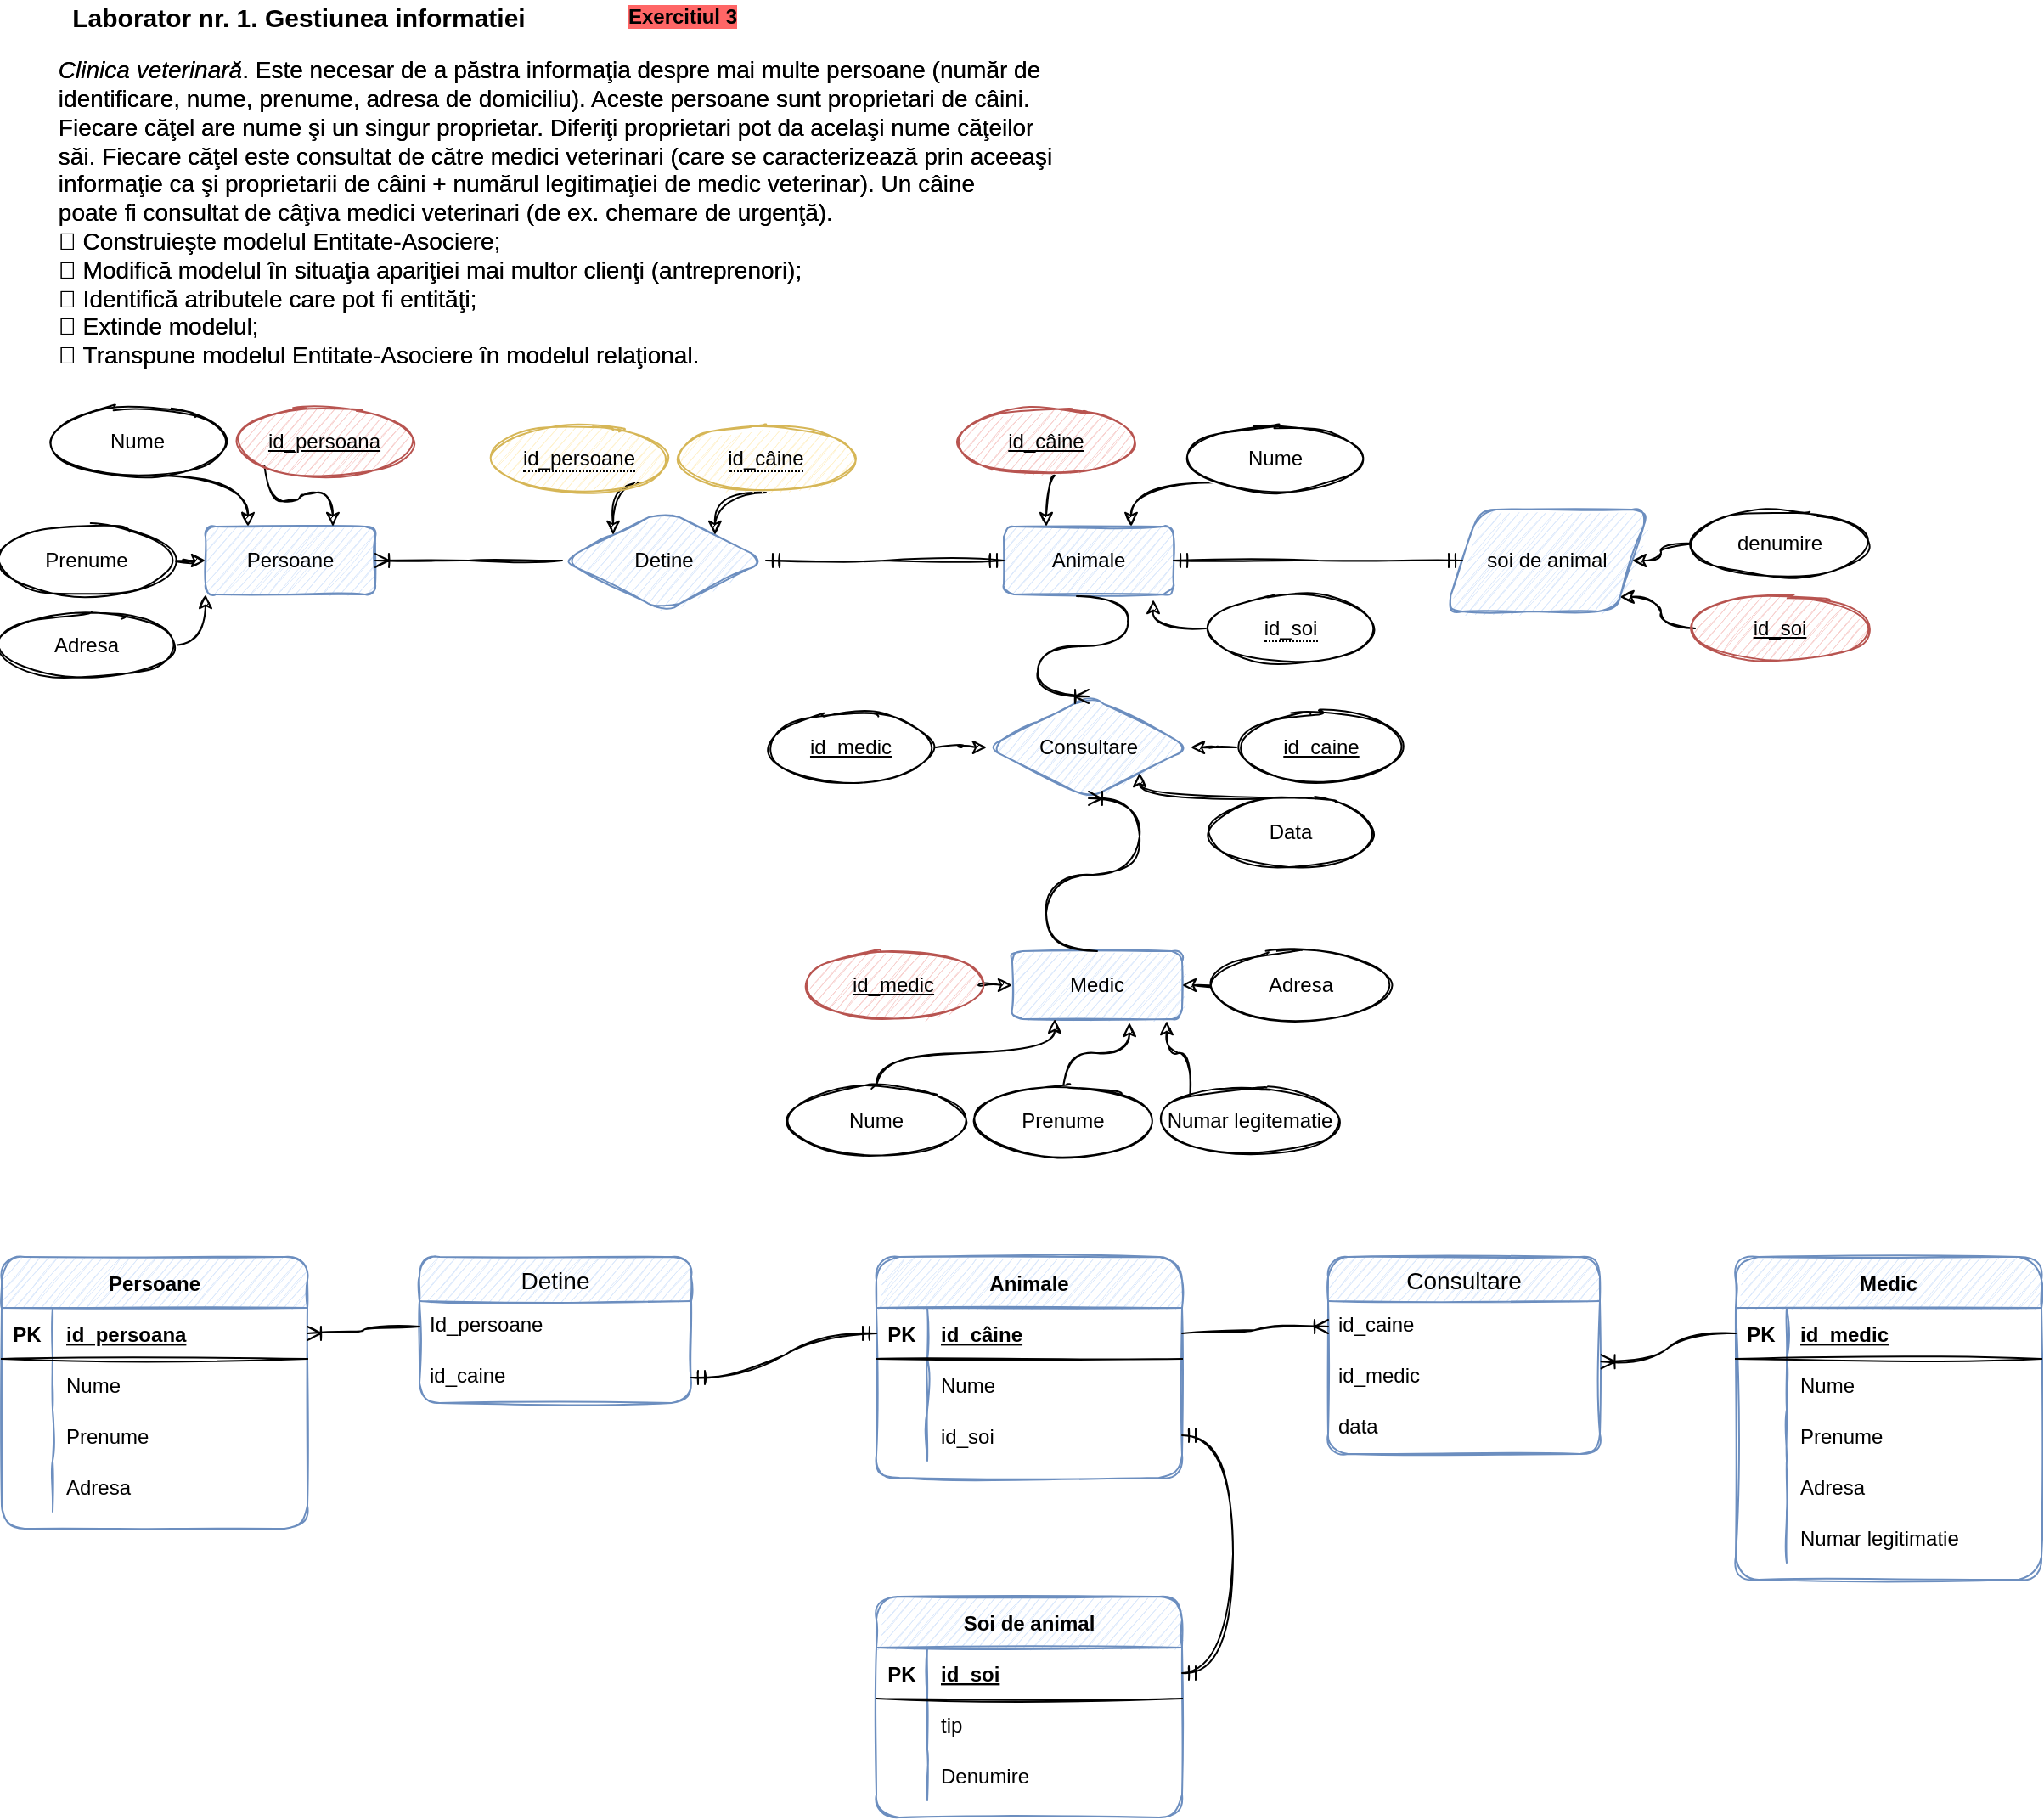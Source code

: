 <mxfile version="17.5.0" type="github"><diagram id="ahMqKwk7GTCR7lcBYKXt" name="Page-1"><mxGraphModel dx="765" dy="492" grid="1" gridSize="10" guides="1" tooltips="1" connect="1" arrows="1" fold="1" page="1" pageScale="1" pageWidth="827" pageHeight="1169" math="0" shadow="0"><root><mxCell id="0"/><mxCell id="1" parent="0"/><mxCell id="pin97Sy3de3NEiCgct8l-1" value="Persoane" style="whiteSpace=wrap;html=1;align=center;fillColor=#dae8fc;strokeColor=#6c8ebf;rounded=1;sketch=1;" parent="1" vertex="1"><mxGeometry x="139" y="330" width="100" height="40" as="geometry"/></mxCell><mxCell id="pin97Sy3de3NEiCgct8l-2" value="Animale" style="whiteSpace=wrap;html=1;align=center;fillColor=#dae8fc;strokeColor=#6c8ebf;rounded=1;sketch=1;" parent="1" vertex="1"><mxGeometry x="609" y="330" width="100" height="40" as="geometry"/></mxCell><mxCell id="pin97Sy3de3NEiCgct8l-8" style="edgeStyle=orthogonalEdgeStyle;orthogonalLoop=1;jettySize=auto;html=1;exitX=0;exitY=1;exitDx=0;exitDy=0;entryX=0.75;entryY=0;entryDx=0;entryDy=0;curved=1;sketch=1;" parent="1" target="pin97Sy3de3NEiCgct8l-1" edge="1"><mxGeometry relative="1" as="geometry"><mxPoint x="173.645" y="294.142" as="sourcePoint"/></mxGeometry></mxCell><mxCell id="pin97Sy3de3NEiCgct8l-3" value="id_persoana" style="ellipse;whiteSpace=wrap;html=1;align=center;fontStyle=4;fillColor=#f8cecc;strokeColor=#b85450;rounded=1;sketch=1;" parent="1" vertex="1"><mxGeometry x="159" y="260" width="100" height="40" as="geometry"/></mxCell><mxCell id="pin97Sy3de3NEiCgct8l-7" style="edgeStyle=orthogonalEdgeStyle;orthogonalLoop=1;jettySize=auto;html=1;exitX=0.5;exitY=1;exitDx=0;exitDy=0;entryX=0.25;entryY=0;entryDx=0;entryDy=0;curved=1;sketch=1;" parent="1" target="pin97Sy3de3NEiCgct8l-1" edge="1"><mxGeometry relative="1" as="geometry"><mxPoint x="99" y="300" as="sourcePoint"/></mxGeometry></mxCell><mxCell id="pin97Sy3de3NEiCgct8l-4" value="Nume" style="ellipse;whiteSpace=wrap;html=1;align=center;rounded=1;sketch=1;" parent="1" vertex="1"><mxGeometry x="49" y="260" width="100" height="40" as="geometry"/></mxCell><mxCell id="AG9GN4MDH5ItmJ9Yy0Sa-4" style="edgeStyle=orthogonalEdgeStyle;orthogonalLoop=1;jettySize=auto;html=1;entryX=0;entryY=0.5;entryDx=0;entryDy=0;curved=1;sketch=1;" parent="1" source="pin97Sy3de3NEiCgct8l-5" target="pin97Sy3de3NEiCgct8l-1" edge="1"><mxGeometry relative="1" as="geometry"/></mxCell><mxCell id="pin97Sy3de3NEiCgct8l-5" value="Prenume" style="ellipse;whiteSpace=wrap;html=1;align=center;rounded=1;sketch=1;" parent="1" vertex="1"><mxGeometry x="19" y="330" width="100" height="40" as="geometry"/></mxCell><mxCell id="AG9GN4MDH5ItmJ9Yy0Sa-5" style="edgeStyle=orthogonalEdgeStyle;orthogonalLoop=1;jettySize=auto;html=1;entryX=0;entryY=1;entryDx=0;entryDy=0;curved=1;sketch=1;" parent="1" source="pin97Sy3de3NEiCgct8l-6" target="pin97Sy3de3NEiCgct8l-1" edge="1"><mxGeometry relative="1" as="geometry"/></mxCell><mxCell id="pin97Sy3de3NEiCgct8l-6" value="Adresa" style="ellipse;whiteSpace=wrap;html=1;align=center;rounded=1;sketch=1;" parent="1" vertex="1"><mxGeometry x="19" y="380" width="100" height="40" as="geometry"/></mxCell><mxCell id="pin97Sy3de3NEiCgct8l-52" style="edgeStyle=orthogonalEdgeStyle;orthogonalLoop=1;jettySize=auto;html=1;exitX=0.5;exitY=1;exitDx=0;exitDy=0;entryX=0.25;entryY=0;entryDx=0;entryDy=0;curved=1;sketch=1;" parent="1" target="pin97Sy3de3NEiCgct8l-2" edge="1"><mxGeometry relative="1" as="geometry"><mxPoint x="639" y="300" as="sourcePoint"/></mxGeometry></mxCell><mxCell id="pin97Sy3de3NEiCgct8l-9" value="id_câine" style="ellipse;whiteSpace=wrap;html=1;align=center;fontStyle=4;fillColor=#f8cecc;strokeColor=#b85450;rounded=1;sketch=1;" parent="1" vertex="1"><mxGeometry x="584" y="260" width="100" height="40" as="geometry"/></mxCell><mxCell id="pin97Sy3de3NEiCgct8l-15" style="edgeStyle=orthogonalEdgeStyle;orthogonalLoop=1;jettySize=auto;html=1;exitX=0;exitY=1;exitDx=0;exitDy=0;entryX=0.75;entryY=0;entryDx=0;entryDy=0;curved=1;sketch=1;" parent="1" source="pin97Sy3de3NEiCgct8l-10" target="pin97Sy3de3NEiCgct8l-2" edge="1"><mxGeometry relative="1" as="geometry"/></mxCell><mxCell id="pin97Sy3de3NEiCgct8l-10" value="Nume" style="ellipse;whiteSpace=wrap;html=1;align=center;rounded=1;sketch=1;" parent="1" vertex="1"><mxGeometry x="719" y="270" width="100" height="40" as="geometry"/></mxCell><mxCell id="pin97Sy3de3NEiCgct8l-17" value="Medic" style="whiteSpace=wrap;html=1;align=center;fillColor=#dae8fc;strokeColor=#6c8ebf;rounded=1;sketch=1;" parent="1" vertex="1"><mxGeometry x="614" y="580" width="100" height="40" as="geometry"/></mxCell><mxCell id="pin97Sy3de3NEiCgct8l-22" style="edgeStyle=orthogonalEdgeStyle;orthogonalLoop=1;jettySize=auto;html=1;exitX=1;exitY=0.5;exitDx=0;exitDy=0;entryX=0;entryY=0.5;entryDx=0;entryDy=0;curved=1;sketch=1;" parent="1" source="pin97Sy3de3NEiCgct8l-18" target="pin97Sy3de3NEiCgct8l-17" edge="1"><mxGeometry relative="1" as="geometry"/></mxCell><mxCell id="pin97Sy3de3NEiCgct8l-18" value="id_medic" style="ellipse;whiteSpace=wrap;html=1;align=center;fontStyle=4;fillColor=#f8cecc;strokeColor=#b85450;rounded=1;sketch=1;" parent="1" vertex="1"><mxGeometry x="494" y="580" width="100" height="40" as="geometry"/></mxCell><mxCell id="pin97Sy3de3NEiCgct8l-25" style="edgeStyle=orthogonalEdgeStyle;orthogonalLoop=1;jettySize=auto;html=1;exitX=0.5;exitY=0;exitDx=0;exitDy=0;entryX=0.69;entryY=1.05;entryDx=0;entryDy=0;entryPerimeter=0;curved=1;sketch=1;" parent="1" source="pin97Sy3de3NEiCgct8l-19" target="pin97Sy3de3NEiCgct8l-17" edge="1"><mxGeometry relative="1" as="geometry"/></mxCell><mxCell id="pin97Sy3de3NEiCgct8l-19" value="Prenume" style="ellipse;whiteSpace=wrap;html=1;align=center;rounded=1;sketch=1;" parent="1" vertex="1"><mxGeometry x="594" y="660" width="100" height="40" as="geometry"/></mxCell><mxCell id="pin97Sy3de3NEiCgct8l-23" style="edgeStyle=orthogonalEdgeStyle;orthogonalLoop=1;jettySize=auto;html=1;exitX=0;exitY=0.5;exitDx=0;exitDy=0;entryX=1;entryY=0.5;entryDx=0;entryDy=0;curved=1;sketch=1;" parent="1" source="pin97Sy3de3NEiCgct8l-20" target="pin97Sy3de3NEiCgct8l-17" edge="1"><mxGeometry relative="1" as="geometry"/></mxCell><mxCell id="pin97Sy3de3NEiCgct8l-20" value="Adresa" style="ellipse;whiteSpace=wrap;html=1;align=center;rounded=1;sketch=1;" parent="1" vertex="1"><mxGeometry x="734" y="580" width="100" height="40" as="geometry"/></mxCell><mxCell id="pin97Sy3de3NEiCgct8l-24" style="edgeStyle=orthogonalEdgeStyle;orthogonalLoop=1;jettySize=auto;html=1;exitX=0.5;exitY=0;exitDx=0;exitDy=0;entryX=0.25;entryY=1;entryDx=0;entryDy=0;curved=1;sketch=1;" parent="1" source="pin97Sy3de3NEiCgct8l-21" target="pin97Sy3de3NEiCgct8l-17" edge="1"><mxGeometry relative="1" as="geometry"/></mxCell><mxCell id="pin97Sy3de3NEiCgct8l-21" value="Nume" style="ellipse;whiteSpace=wrap;html=1;align=center;rounded=1;sketch=1;" parent="1" vertex="1"><mxGeometry x="484" y="660" width="100" height="40" as="geometry"/></mxCell><mxCell id="pin97Sy3de3NEiCgct8l-26" value="Detine" style="shape=rhombus;perimeter=rhombusPerimeter;whiteSpace=wrap;html=1;align=center;fillColor=#dae8fc;strokeColor=#6c8ebf;rounded=1;sketch=1;" parent="1" vertex="1"><mxGeometry x="349" y="320" width="120" height="60" as="geometry"/></mxCell><mxCell id="pin97Sy3de3NEiCgct8l-32" style="edgeStyle=orthogonalEdgeStyle;orthogonalLoop=1;jettySize=auto;html=1;exitX=0;exitY=0;exitDx=0;exitDy=0;entryX=0.91;entryY=1.025;entryDx=0;entryDy=0;entryPerimeter=0;curved=1;sketch=1;" parent="1" source="pin97Sy3de3NEiCgct8l-30" target="pin97Sy3de3NEiCgct8l-17" edge="1"><mxGeometry relative="1" as="geometry"/></mxCell><mxCell id="pin97Sy3de3NEiCgct8l-30" value="Numar legitematie" style="ellipse;whiteSpace=wrap;html=1;align=center;rounded=1;sketch=1;" parent="1" vertex="1"><mxGeometry x="704" y="660" width="100" height="40" as="geometry"/></mxCell><mxCell id="pin97Sy3de3NEiCgct8l-48" style="edgeStyle=orthogonalEdgeStyle;orthogonalLoop=1;jettySize=auto;html=1;exitX=1;exitY=1;exitDx=0;exitDy=0;entryX=0;entryY=0;entryDx=0;entryDy=0;curved=1;sketch=1;" parent="1" source="pin97Sy3de3NEiCgct8l-42" target="pin97Sy3de3NEiCgct8l-26" edge="1"><mxGeometry relative="1" as="geometry"/></mxCell><mxCell id="pin97Sy3de3NEiCgct8l-42" value="&lt;span style=&quot;border-bottom: 1px dotted&quot;&gt;id_persoane&lt;/span&gt;" style="ellipse;whiteSpace=wrap;html=1;align=center;fillColor=#fff2cc;strokeColor=#d6b656;rounded=1;sketch=1;" parent="1" vertex="1"><mxGeometry x="309" y="270" width="100" height="40" as="geometry"/></mxCell><mxCell id="pin97Sy3de3NEiCgct8l-47" style="edgeStyle=orthogonalEdgeStyle;orthogonalLoop=1;jettySize=auto;html=1;exitX=0.5;exitY=1;exitDx=0;exitDy=0;entryX=1;entryY=0;entryDx=0;entryDy=0;curved=1;sketch=1;" parent="1" source="pin97Sy3de3NEiCgct8l-43" target="pin97Sy3de3NEiCgct8l-26" edge="1"><mxGeometry relative="1" as="geometry"/></mxCell><mxCell id="pin97Sy3de3NEiCgct8l-43" value="&lt;span style=&quot;border-bottom: 1px dotted&quot;&gt;id_câine&lt;/span&gt;" style="ellipse;whiteSpace=wrap;html=1;align=center;fillColor=#fff2cc;strokeColor=#d6b656;rounded=1;sketch=1;" parent="1" vertex="1"><mxGeometry x="419" y="270" width="100" height="40" as="geometry"/></mxCell><mxCell id="pin97Sy3de3NEiCgct8l-49" value="soi de animal" style="shape=parallelogram;perimeter=parallelogramPerimeter;whiteSpace=wrap;html=1;fixedSize=1;fillColor=#dae8fc;strokeColor=#6c8ebf;rounded=1;sketch=1;" parent="1" vertex="1"><mxGeometry x="869" y="320" width="120" height="60" as="geometry"/></mxCell><mxCell id="AG9GN4MDH5ItmJ9Yy0Sa-2" style="edgeStyle=orthogonalEdgeStyle;orthogonalLoop=1;jettySize=auto;html=1;entryX=1;entryY=1;entryDx=0;entryDy=0;curved=1;sketch=1;" parent="1" source="pin97Sy3de3NEiCgct8l-55" target="pin97Sy3de3NEiCgct8l-49" edge="1"><mxGeometry relative="1" as="geometry"/></mxCell><mxCell id="pin97Sy3de3NEiCgct8l-55" value="id_soi" style="ellipse;whiteSpace=wrap;html=1;align=center;fontStyle=4;fillColor=#f8cecc;strokeColor=#b85450;rounded=1;sketch=1;" parent="1" vertex="1"><mxGeometry x="1016" y="370" width="100" height="40" as="geometry"/></mxCell><mxCell id="AG9GN4MDH5ItmJ9Yy0Sa-1" style="edgeStyle=orthogonalEdgeStyle;orthogonalLoop=1;jettySize=auto;html=1;entryX=1;entryY=0.5;entryDx=0;entryDy=0;curved=1;sketch=1;" parent="1" source="pin97Sy3de3NEiCgct8l-56" target="pin97Sy3de3NEiCgct8l-49" edge="1"><mxGeometry relative="1" as="geometry"/></mxCell><mxCell id="pin97Sy3de3NEiCgct8l-56" value="denumire" style="ellipse;whiteSpace=wrap;html=1;align=center;rounded=1;sketch=1;" parent="1" vertex="1"><mxGeometry x="1016" y="320" width="100" height="40" as="geometry"/></mxCell><mxCell id="AG9GN4MDH5ItmJ9Yy0Sa-6" style="edgeStyle=orthogonalEdgeStyle;orthogonalLoop=1;jettySize=auto;html=1;entryX=0.88;entryY=1.075;entryDx=0;entryDy=0;entryPerimeter=0;curved=1;sketch=1;" parent="1" target="pin97Sy3de3NEiCgct8l-2" edge="1"><mxGeometry relative="1" as="geometry"><mxPoint x="728" y="390" as="sourcePoint"/></mxGeometry></mxCell><mxCell id="pin97Sy3de3NEiCgct8l-62" value="" style="edgeStyle=entityRelationEdgeStyle;fontSize=12;html=1;endArrow=ERmandOne;startArrow=ERmandOne;entryX=1;entryY=0.5;entryDx=0;entryDy=0;exitX=0;exitY=0.5;exitDx=0;exitDy=0;curved=1;sketch=1;" parent="1" source="pin97Sy3de3NEiCgct8l-49" target="pin97Sy3de3NEiCgct8l-2" edge="1"><mxGeometry width="100" height="100" relative="1" as="geometry"><mxPoint x="509" y="490" as="sourcePoint"/><mxPoint x="609" y="390" as="targetPoint"/></mxGeometry></mxCell><mxCell id="pin97Sy3de3NEiCgct8l-67" value="Persoane" style="shape=table;startSize=30;container=1;collapsible=1;childLayout=tableLayout;fixedRows=1;rowLines=0;fontStyle=1;align=center;resizeLast=1;fillColor=#dae8fc;strokeColor=#6c8ebf;rounded=1;sketch=1;" parent="1" vertex="1"><mxGeometry x="19" y="760" width="180" height="160" as="geometry"/></mxCell><mxCell id="pin97Sy3de3NEiCgct8l-68" value="" style="shape=partialRectangle;collapsible=0;dropTarget=0;pointerEvents=0;fillColor=none;top=0;left=0;bottom=1;right=0;points=[[0,0.5],[1,0.5]];portConstraint=eastwest;rounded=1;sketch=1;" parent="pin97Sy3de3NEiCgct8l-67" vertex="1"><mxGeometry y="30" width="180" height="30" as="geometry"/></mxCell><mxCell id="pin97Sy3de3NEiCgct8l-69" value="PK" style="shape=partialRectangle;connectable=0;fillColor=none;top=0;left=0;bottom=0;right=0;fontStyle=1;overflow=hidden;rounded=1;sketch=1;" parent="pin97Sy3de3NEiCgct8l-68" vertex="1"><mxGeometry width="30" height="30" as="geometry"/></mxCell><mxCell id="pin97Sy3de3NEiCgct8l-70" value="id_persoana" style="shape=partialRectangle;connectable=0;fillColor=none;top=0;left=0;bottom=0;right=0;align=left;spacingLeft=6;fontStyle=5;overflow=hidden;rounded=1;sketch=1;" parent="pin97Sy3de3NEiCgct8l-68" vertex="1"><mxGeometry x="30" width="150" height="30" as="geometry"/></mxCell><mxCell id="pin97Sy3de3NEiCgct8l-71" value="" style="shape=partialRectangle;collapsible=0;dropTarget=0;pointerEvents=0;fillColor=none;top=0;left=0;bottom=0;right=0;points=[[0,0.5],[1,0.5]];portConstraint=eastwest;rounded=1;sketch=1;" parent="pin97Sy3de3NEiCgct8l-67" vertex="1"><mxGeometry y="60" width="180" height="30" as="geometry"/></mxCell><mxCell id="pin97Sy3de3NEiCgct8l-72" value="" style="shape=partialRectangle;connectable=0;fillColor=none;top=0;left=0;bottom=0;right=0;editable=1;overflow=hidden;rounded=1;sketch=1;" parent="pin97Sy3de3NEiCgct8l-71" vertex="1"><mxGeometry width="30" height="30" as="geometry"/></mxCell><mxCell id="pin97Sy3de3NEiCgct8l-73" value="Nume" style="shape=partialRectangle;connectable=0;fillColor=none;top=0;left=0;bottom=0;right=0;align=left;spacingLeft=6;overflow=hidden;rounded=1;sketch=1;" parent="pin97Sy3de3NEiCgct8l-71" vertex="1"><mxGeometry x="30" width="150" height="30" as="geometry"/></mxCell><mxCell id="pin97Sy3de3NEiCgct8l-74" value="" style="shape=partialRectangle;collapsible=0;dropTarget=0;pointerEvents=0;fillColor=none;top=0;left=0;bottom=0;right=0;points=[[0,0.5],[1,0.5]];portConstraint=eastwest;rounded=1;sketch=1;" parent="pin97Sy3de3NEiCgct8l-67" vertex="1"><mxGeometry y="90" width="180" height="30" as="geometry"/></mxCell><mxCell id="pin97Sy3de3NEiCgct8l-75" value="" style="shape=partialRectangle;connectable=0;fillColor=none;top=0;left=0;bottom=0;right=0;editable=1;overflow=hidden;rounded=1;sketch=1;" parent="pin97Sy3de3NEiCgct8l-74" vertex="1"><mxGeometry width="30" height="30" as="geometry"/></mxCell><mxCell id="pin97Sy3de3NEiCgct8l-76" value="Prenume" style="shape=partialRectangle;connectable=0;fillColor=none;top=0;left=0;bottom=0;right=0;align=left;spacingLeft=6;overflow=hidden;rounded=1;sketch=1;" parent="pin97Sy3de3NEiCgct8l-74" vertex="1"><mxGeometry x="30" width="150" height="30" as="geometry"/></mxCell><mxCell id="pin97Sy3de3NEiCgct8l-77" value="" style="shape=partialRectangle;collapsible=0;dropTarget=0;pointerEvents=0;fillColor=none;top=0;left=0;bottom=0;right=0;points=[[0,0.5],[1,0.5]];portConstraint=eastwest;rounded=1;sketch=1;" parent="pin97Sy3de3NEiCgct8l-67" vertex="1"><mxGeometry y="120" width="180" height="30" as="geometry"/></mxCell><mxCell id="pin97Sy3de3NEiCgct8l-78" value="" style="shape=partialRectangle;connectable=0;fillColor=none;top=0;left=0;bottom=0;right=0;editable=1;overflow=hidden;rounded=1;sketch=1;" parent="pin97Sy3de3NEiCgct8l-77" vertex="1"><mxGeometry width="30" height="30" as="geometry"/></mxCell><mxCell id="pin97Sy3de3NEiCgct8l-79" value="Adresa" style="shape=partialRectangle;connectable=0;fillColor=none;top=0;left=0;bottom=0;right=0;align=left;spacingLeft=6;overflow=hidden;rounded=1;sketch=1;" parent="pin97Sy3de3NEiCgct8l-77" vertex="1"><mxGeometry x="30" width="150" height="30" as="geometry"/></mxCell><mxCell id="pin97Sy3de3NEiCgct8l-93" value="Animale" style="shape=table;startSize=30;container=1;collapsible=1;childLayout=tableLayout;fixedRows=1;rowLines=0;fontStyle=1;align=center;resizeLast=1;fillColor=#dae8fc;strokeColor=#6c8ebf;rounded=1;sketch=1;" parent="1" vertex="1"><mxGeometry x="534" y="760" width="180" height="130" as="geometry"/></mxCell><mxCell id="pin97Sy3de3NEiCgct8l-94" value="" style="shape=partialRectangle;collapsible=0;dropTarget=0;pointerEvents=0;fillColor=none;top=0;left=0;bottom=1;right=0;points=[[0,0.5],[1,0.5]];portConstraint=eastwest;rounded=1;sketch=1;" parent="pin97Sy3de3NEiCgct8l-93" vertex="1"><mxGeometry y="30" width="180" height="30" as="geometry"/></mxCell><mxCell id="pin97Sy3de3NEiCgct8l-95" value="PK" style="shape=partialRectangle;connectable=0;fillColor=none;top=0;left=0;bottom=0;right=0;fontStyle=1;overflow=hidden;rounded=1;sketch=1;" parent="pin97Sy3de3NEiCgct8l-94" vertex="1"><mxGeometry width="30" height="30" as="geometry"/></mxCell><mxCell id="pin97Sy3de3NEiCgct8l-96" value="id_câine" style="shape=partialRectangle;connectable=0;fillColor=none;top=0;left=0;bottom=0;right=0;align=left;spacingLeft=6;fontStyle=5;overflow=hidden;rounded=1;sketch=1;" parent="pin97Sy3de3NEiCgct8l-94" vertex="1"><mxGeometry x="30" width="150" height="30" as="geometry"/></mxCell><mxCell id="pin97Sy3de3NEiCgct8l-97" value="" style="shape=partialRectangle;collapsible=0;dropTarget=0;pointerEvents=0;fillColor=none;top=0;left=0;bottom=0;right=0;points=[[0,0.5],[1,0.5]];portConstraint=eastwest;rounded=1;sketch=1;" parent="pin97Sy3de3NEiCgct8l-93" vertex="1"><mxGeometry y="60" width="180" height="30" as="geometry"/></mxCell><mxCell id="pin97Sy3de3NEiCgct8l-98" value="" style="shape=partialRectangle;connectable=0;fillColor=none;top=0;left=0;bottom=0;right=0;editable=1;overflow=hidden;rounded=1;sketch=1;" parent="pin97Sy3de3NEiCgct8l-97" vertex="1"><mxGeometry width="30" height="30" as="geometry"/></mxCell><mxCell id="pin97Sy3de3NEiCgct8l-99" value="Nume" style="shape=partialRectangle;connectable=0;fillColor=none;top=0;left=0;bottom=0;right=0;align=left;spacingLeft=6;overflow=hidden;rounded=1;sketch=1;" parent="pin97Sy3de3NEiCgct8l-97" vertex="1"><mxGeometry x="30" width="150" height="30" as="geometry"/></mxCell><mxCell id="pin97Sy3de3NEiCgct8l-103" value="" style="shape=partialRectangle;collapsible=0;dropTarget=0;pointerEvents=0;fillColor=none;top=0;left=0;bottom=0;right=0;points=[[0,0.5],[1,0.5]];portConstraint=eastwest;rounded=1;sketch=1;" parent="pin97Sy3de3NEiCgct8l-93" vertex="1"><mxGeometry y="90" width="180" height="30" as="geometry"/></mxCell><mxCell id="pin97Sy3de3NEiCgct8l-104" value="" style="shape=partialRectangle;connectable=0;fillColor=none;top=0;left=0;bottom=0;right=0;editable=1;overflow=hidden;rounded=1;sketch=1;" parent="pin97Sy3de3NEiCgct8l-103" vertex="1"><mxGeometry width="30" height="30" as="geometry"/></mxCell><mxCell id="pin97Sy3de3NEiCgct8l-105" value="id_soi" style="shape=partialRectangle;connectable=0;fillColor=none;top=0;left=0;bottom=0;right=0;align=left;spacingLeft=6;overflow=hidden;rounded=1;sketch=1;" parent="pin97Sy3de3NEiCgct8l-103" vertex="1"><mxGeometry x="30" width="150" height="30" as="geometry"/></mxCell><mxCell id="pin97Sy3de3NEiCgct8l-106" value="Medic" style="shape=table;startSize=30;container=1;collapsible=1;childLayout=tableLayout;fixedRows=1;rowLines=0;fontStyle=1;align=center;resizeLast=1;fillColor=#dae8fc;strokeColor=#6c8ebf;rounded=1;sketch=1;" parent="1" vertex="1"><mxGeometry x="1040" y="760" width="180" height="190" as="geometry"/></mxCell><mxCell id="pin97Sy3de3NEiCgct8l-107" value="" style="shape=partialRectangle;collapsible=0;dropTarget=0;pointerEvents=0;fillColor=none;top=0;left=0;bottom=1;right=0;points=[[0,0.5],[1,0.5]];portConstraint=eastwest;rounded=1;sketch=1;" parent="pin97Sy3de3NEiCgct8l-106" vertex="1"><mxGeometry y="30" width="180" height="30" as="geometry"/></mxCell><mxCell id="pin97Sy3de3NEiCgct8l-108" value="PK" style="shape=partialRectangle;connectable=0;fillColor=none;top=0;left=0;bottom=0;right=0;fontStyle=1;overflow=hidden;rounded=1;sketch=1;" parent="pin97Sy3de3NEiCgct8l-107" vertex="1"><mxGeometry width="30" height="30" as="geometry"/></mxCell><mxCell id="pin97Sy3de3NEiCgct8l-109" value="id_medic" style="shape=partialRectangle;connectable=0;fillColor=none;top=0;left=0;bottom=0;right=0;align=left;spacingLeft=6;fontStyle=5;overflow=hidden;rounded=1;sketch=1;" parent="pin97Sy3de3NEiCgct8l-107" vertex="1"><mxGeometry x="30" width="150" height="30" as="geometry"/></mxCell><mxCell id="pin97Sy3de3NEiCgct8l-110" value="" style="shape=partialRectangle;collapsible=0;dropTarget=0;pointerEvents=0;fillColor=none;top=0;left=0;bottom=0;right=0;points=[[0,0.5],[1,0.5]];portConstraint=eastwest;rounded=1;sketch=1;" parent="pin97Sy3de3NEiCgct8l-106" vertex="1"><mxGeometry y="60" width="180" height="30" as="geometry"/></mxCell><mxCell id="pin97Sy3de3NEiCgct8l-111" value="" style="shape=partialRectangle;connectable=0;fillColor=none;top=0;left=0;bottom=0;right=0;editable=1;overflow=hidden;rounded=1;sketch=1;" parent="pin97Sy3de3NEiCgct8l-110" vertex="1"><mxGeometry width="30" height="30" as="geometry"/></mxCell><mxCell id="pin97Sy3de3NEiCgct8l-112" value="Nume" style="shape=partialRectangle;connectable=0;fillColor=none;top=0;left=0;bottom=0;right=0;align=left;spacingLeft=6;overflow=hidden;rounded=1;sketch=1;" parent="pin97Sy3de3NEiCgct8l-110" vertex="1"><mxGeometry x="30" width="150" height="30" as="geometry"/></mxCell><mxCell id="pin97Sy3de3NEiCgct8l-113" value="" style="shape=partialRectangle;collapsible=0;dropTarget=0;pointerEvents=0;fillColor=none;top=0;left=0;bottom=0;right=0;points=[[0,0.5],[1,0.5]];portConstraint=eastwest;rounded=1;sketch=1;" parent="pin97Sy3de3NEiCgct8l-106" vertex="1"><mxGeometry y="90" width="180" height="30" as="geometry"/></mxCell><mxCell id="pin97Sy3de3NEiCgct8l-114" value="" style="shape=partialRectangle;connectable=0;fillColor=none;top=0;left=0;bottom=0;right=0;editable=1;overflow=hidden;rounded=1;sketch=1;" parent="pin97Sy3de3NEiCgct8l-113" vertex="1"><mxGeometry width="30" height="30" as="geometry"/></mxCell><mxCell id="pin97Sy3de3NEiCgct8l-115" value="Prenume" style="shape=partialRectangle;connectable=0;fillColor=none;top=0;left=0;bottom=0;right=0;align=left;spacingLeft=6;overflow=hidden;rounded=1;sketch=1;" parent="pin97Sy3de3NEiCgct8l-113" vertex="1"><mxGeometry x="30" width="150" height="30" as="geometry"/></mxCell><mxCell id="pin97Sy3de3NEiCgct8l-116" value="" style="shape=partialRectangle;collapsible=0;dropTarget=0;pointerEvents=0;fillColor=none;top=0;left=0;bottom=0;right=0;points=[[0,0.5],[1,0.5]];portConstraint=eastwest;rounded=1;sketch=1;" parent="pin97Sy3de3NEiCgct8l-106" vertex="1"><mxGeometry y="120" width="180" height="30" as="geometry"/></mxCell><mxCell id="pin97Sy3de3NEiCgct8l-117" value="" style="shape=partialRectangle;connectable=0;fillColor=none;top=0;left=0;bottom=0;right=0;editable=1;overflow=hidden;rounded=1;sketch=1;" parent="pin97Sy3de3NEiCgct8l-116" vertex="1"><mxGeometry width="30" height="30" as="geometry"/></mxCell><mxCell id="pin97Sy3de3NEiCgct8l-118" value="Adresa" style="shape=partialRectangle;connectable=0;fillColor=none;top=0;left=0;bottom=0;right=0;align=left;spacingLeft=6;overflow=hidden;rounded=1;sketch=1;" parent="pin97Sy3de3NEiCgct8l-116" vertex="1"><mxGeometry x="30" width="150" height="30" as="geometry"/></mxCell><mxCell id="pin97Sy3de3NEiCgct8l-137" value="" style="shape=partialRectangle;collapsible=0;dropTarget=0;pointerEvents=0;fillColor=none;top=0;left=0;bottom=0;right=0;points=[[0,0.5],[1,0.5]];portConstraint=eastwest;rounded=1;sketch=1;" parent="pin97Sy3de3NEiCgct8l-106" vertex="1"><mxGeometry y="150" width="180" height="30" as="geometry"/></mxCell><mxCell id="pin97Sy3de3NEiCgct8l-138" value="" style="shape=partialRectangle;connectable=0;fillColor=none;top=0;left=0;bottom=0;right=0;editable=1;overflow=hidden;rounded=1;sketch=1;" parent="pin97Sy3de3NEiCgct8l-137" vertex="1"><mxGeometry width="30" height="30" as="geometry"/></mxCell><mxCell id="pin97Sy3de3NEiCgct8l-139" value="Numar legitimatie" style="shape=partialRectangle;connectable=0;fillColor=none;top=0;left=0;bottom=0;right=0;align=left;spacingLeft=6;overflow=hidden;rounded=1;sketch=1;" parent="pin97Sy3de3NEiCgct8l-137" vertex="1"><mxGeometry x="30" width="150" height="30" as="geometry"/></mxCell><mxCell id="pin97Sy3de3NEiCgct8l-119" value="Soi de animal" style="shape=table;startSize=30;container=1;collapsible=1;childLayout=tableLayout;fixedRows=1;rowLines=0;fontStyle=1;align=center;resizeLast=1;fillColor=#dae8fc;strokeColor=#6c8ebf;rounded=1;sketch=1;" parent="1" vertex="1"><mxGeometry x="534" y="960" width="180" height="130" as="geometry"/></mxCell><mxCell id="pin97Sy3de3NEiCgct8l-120" value="" style="shape=partialRectangle;collapsible=0;dropTarget=0;pointerEvents=0;fillColor=none;top=0;left=0;bottom=1;right=0;points=[[0,0.5],[1,0.5]];portConstraint=eastwest;rounded=1;sketch=1;" parent="pin97Sy3de3NEiCgct8l-119" vertex="1"><mxGeometry y="30" width="180" height="30" as="geometry"/></mxCell><mxCell id="pin97Sy3de3NEiCgct8l-121" value="PK" style="shape=partialRectangle;connectable=0;fillColor=none;top=0;left=0;bottom=0;right=0;fontStyle=1;overflow=hidden;rounded=1;sketch=1;" parent="pin97Sy3de3NEiCgct8l-120" vertex="1"><mxGeometry width="30" height="30" as="geometry"/></mxCell><mxCell id="pin97Sy3de3NEiCgct8l-122" value="id_soi" style="shape=partialRectangle;connectable=0;fillColor=none;top=0;left=0;bottom=0;right=0;align=left;spacingLeft=6;fontStyle=5;overflow=hidden;rounded=1;sketch=1;" parent="pin97Sy3de3NEiCgct8l-120" vertex="1"><mxGeometry x="30" width="150" height="30" as="geometry"/></mxCell><mxCell id="pin97Sy3de3NEiCgct8l-123" value="" style="shape=partialRectangle;collapsible=0;dropTarget=0;pointerEvents=0;fillColor=none;top=0;left=0;bottom=0;right=0;points=[[0,0.5],[1,0.5]];portConstraint=eastwest;rounded=1;sketch=1;" parent="pin97Sy3de3NEiCgct8l-119" vertex="1"><mxGeometry y="60" width="180" height="30" as="geometry"/></mxCell><mxCell id="pin97Sy3de3NEiCgct8l-124" value="" style="shape=partialRectangle;connectable=0;fillColor=none;top=0;left=0;bottom=0;right=0;editable=1;overflow=hidden;rounded=1;sketch=1;" parent="pin97Sy3de3NEiCgct8l-123" vertex="1"><mxGeometry width="30" height="30" as="geometry"/></mxCell><mxCell id="pin97Sy3de3NEiCgct8l-125" value="tip" style="shape=partialRectangle;connectable=0;fillColor=none;top=0;left=0;bottom=0;right=0;align=left;spacingLeft=6;overflow=hidden;rounded=1;sketch=1;" parent="pin97Sy3de3NEiCgct8l-123" vertex="1"><mxGeometry x="30" width="150" height="30" as="geometry"/></mxCell><mxCell id="pin97Sy3de3NEiCgct8l-126" value="" style="shape=partialRectangle;collapsible=0;dropTarget=0;pointerEvents=0;fillColor=none;top=0;left=0;bottom=0;right=0;points=[[0,0.5],[1,0.5]];portConstraint=eastwest;rounded=1;sketch=1;" parent="pin97Sy3de3NEiCgct8l-119" vertex="1"><mxGeometry y="90" width="180" height="30" as="geometry"/></mxCell><mxCell id="pin97Sy3de3NEiCgct8l-127" value="" style="shape=partialRectangle;connectable=0;fillColor=none;top=0;left=0;bottom=0;right=0;editable=1;overflow=hidden;rounded=1;sketch=1;" parent="pin97Sy3de3NEiCgct8l-126" vertex="1"><mxGeometry width="30" height="30" as="geometry"/></mxCell><mxCell id="pin97Sy3de3NEiCgct8l-128" value="Denumire" style="shape=partialRectangle;connectable=0;fillColor=none;top=0;left=0;bottom=0;right=0;align=left;spacingLeft=6;overflow=hidden;rounded=1;sketch=1;" parent="pin97Sy3de3NEiCgct8l-126" vertex="1"><mxGeometry x="30" width="150" height="30" as="geometry"/></mxCell><mxCell id="AG9GN4MDH5ItmJ9Yy0Sa-3" value="Consultare" style="shape=rhombus;perimeter=rhombusPerimeter;whiteSpace=wrap;html=1;align=center;fillColor=#dae8fc;strokeColor=#6c8ebf;rounded=1;sketch=1;" parent="1" vertex="1"><mxGeometry x="599" y="430" width="120" height="60" as="geometry"/></mxCell><mxCell id="AG9GN4MDH5ItmJ9Yy0Sa-10" style="edgeStyle=orthogonalEdgeStyle;orthogonalLoop=1;jettySize=auto;html=1;entryX=0;entryY=0.5;entryDx=0;entryDy=0;curved=1;sketch=1;" parent="1" source="AG9GN4MDH5ItmJ9Yy0Sa-7" target="AG9GN4MDH5ItmJ9Yy0Sa-3" edge="1"><mxGeometry relative="1" as="geometry"/></mxCell><mxCell id="AG9GN4MDH5ItmJ9Yy0Sa-7" value="id_medic" style="ellipse;whiteSpace=wrap;html=1;align=center;fontStyle=4;rounded=1;sketch=1;" parent="1" vertex="1"><mxGeometry x="469" y="440" width="100" height="40" as="geometry"/></mxCell><mxCell id="AG9GN4MDH5ItmJ9Yy0Sa-11" style="edgeStyle=orthogonalEdgeStyle;orthogonalLoop=1;jettySize=auto;html=1;entryX=1;entryY=0.5;entryDx=0;entryDy=0;curved=1;sketch=1;" parent="1" source="AG9GN4MDH5ItmJ9Yy0Sa-8" target="AG9GN4MDH5ItmJ9Yy0Sa-3" edge="1"><mxGeometry relative="1" as="geometry"/></mxCell><mxCell id="AG9GN4MDH5ItmJ9Yy0Sa-8" value="id_caine" style="ellipse;whiteSpace=wrap;html=1;align=center;fontStyle=4;rounded=1;sketch=1;" parent="1" vertex="1"><mxGeometry x="746" y="440" width="100" height="40" as="geometry"/></mxCell><mxCell id="AG9GN4MDH5ItmJ9Yy0Sa-12" style="edgeStyle=orthogonalEdgeStyle;orthogonalLoop=1;jettySize=auto;html=1;entryX=1;entryY=1;entryDx=0;entryDy=0;curved=1;sketch=1;" parent="1" source="AG9GN4MDH5ItmJ9Yy0Sa-9" target="AG9GN4MDH5ItmJ9Yy0Sa-3" edge="1"><mxGeometry relative="1" as="geometry"><Array as="points"><mxPoint x="689" y="490"/></Array></mxGeometry></mxCell><mxCell id="AG9GN4MDH5ItmJ9Yy0Sa-9" value="Data" style="ellipse;whiteSpace=wrap;html=1;align=center;rounded=1;sketch=1;" parent="1" vertex="1"><mxGeometry x="728" y="490" width="100" height="40" as="geometry"/></mxCell><mxCell id="AG9GN4MDH5ItmJ9Yy0Sa-14" value="" style="edgeStyle=entityRelationEdgeStyle;fontSize=12;html=1;endArrow=ERoneToMany;entryX=0.5;entryY=0;entryDx=0;entryDy=0;exitX=0.43;exitY=1.025;exitDx=0;exitDy=0;exitPerimeter=0;curved=1;sketch=1;" parent="1" source="pin97Sy3de3NEiCgct8l-2" target="AG9GN4MDH5ItmJ9Yy0Sa-3" edge="1"><mxGeometry width="100" height="100" relative="1" as="geometry"><mxPoint x="619" y="480" as="sourcePoint"/><mxPoint x="719" y="380" as="targetPoint"/></mxGeometry></mxCell><mxCell id="AG9GN4MDH5ItmJ9Yy0Sa-15" value="" style="edgeStyle=entityRelationEdgeStyle;fontSize=12;html=1;endArrow=ERoneToMany;exitX=0.5;exitY=0;exitDx=0;exitDy=0;entryX=0.5;entryY=1;entryDx=0;entryDy=0;curved=1;sketch=1;" parent="1" source="pin97Sy3de3NEiCgct8l-17" target="AG9GN4MDH5ItmJ9Yy0Sa-3" edge="1"><mxGeometry width="100" height="100" relative="1" as="geometry"><mxPoint x="619" y="580" as="sourcePoint"/><mxPoint x="719" y="480" as="targetPoint"/></mxGeometry></mxCell><mxCell id="AG9GN4MDH5ItmJ9Yy0Sa-16" value="&lt;span style=&quot;border-bottom: 1px dotted&quot;&gt;id_soi&lt;br&gt;&lt;/span&gt;" style="ellipse;whiteSpace=wrap;html=1;align=center;rounded=1;sketch=1;" parent="1" vertex="1"><mxGeometry x="728" y="370" width="100" height="40" as="geometry"/></mxCell><mxCell id="AG9GN4MDH5ItmJ9Yy0Sa-17" value="" style="edgeStyle=entityRelationEdgeStyle;fontSize=12;html=1;endArrow=ERoneToMany;entryX=1;entryY=0.5;entryDx=0;entryDy=0;exitX=0;exitY=0.5;exitDx=0;exitDy=0;curved=1;sketch=1;" parent="1" source="pin97Sy3de3NEiCgct8l-26" target="pin97Sy3de3NEiCgct8l-1" edge="1"><mxGeometry width="100" height="100" relative="1" as="geometry"><mxPoint x="369" y="530" as="sourcePoint"/><mxPoint x="469" y="430" as="targetPoint"/></mxGeometry></mxCell><mxCell id="AG9GN4MDH5ItmJ9Yy0Sa-18" value="" style="edgeStyle=entityRelationEdgeStyle;fontSize=12;html=1;endArrow=ERmandOne;startArrow=ERmandOne;entryX=0;entryY=0.5;entryDx=0;entryDy=0;exitX=1;exitY=0.5;exitDx=0;exitDy=0;curved=1;sketch=1;" parent="1" source="pin97Sy3de3NEiCgct8l-26" target="pin97Sy3de3NEiCgct8l-2" edge="1"><mxGeometry width="100" height="100" relative="1" as="geometry"><mxPoint x="369" y="530" as="sourcePoint"/><mxPoint x="469" y="430" as="targetPoint"/></mxGeometry></mxCell><mxCell id="e_pAM6Ic5lRn72pLWsD6-1" value="&lt;div style=&quot;text-align: left ; font-size: 14px&quot;&gt;&lt;i&gt;Clinica veterinară&lt;/i&gt;. Este necesar de a păstra informaţia despre mai multe persoane (număr de&lt;br&gt;identificare, nume, prenume, adresa de domiciliu). Aceste persoane sunt proprietari de câini.&lt;br&gt;Fiecare căţel are nume şi un singur proprietar. Diferiţi proprietari pot da acelaşi nume căţeilor&lt;br&gt;săi. Fiecare căţel este consultat de către medici veterinari (care se caracterizează prin aceeaşi&lt;br&gt;informaţie ca şi proprietarii de câini + numărul legitimaţiei de medic veterinar). Un câine&lt;br&gt;poate fi consultat de câţiva medici veterinari (de ex. chemare de urgenţă).&lt;br&gt;&lt;/div&gt;&lt;div style=&quot;text-align: left ; font-size: 14px&quot;&gt;&lt;span&gt;&lt;font style=&quot;font-size: 14px&quot;&gt; Construieşte modelul Entitate-Asociere;&lt;/font&gt;&lt;/span&gt;&lt;/div&gt;&lt;div style=&quot;text-align: left ; font-size: 14px&quot;&gt;&lt;span&gt;&lt;font style=&quot;font-size: 14px&quot;&gt; Modifică modelul în situaţia apariţiei mai multor clienţi (antreprenori);&lt;/font&gt;&lt;/span&gt;&lt;/div&gt;&lt;div style=&quot;text-align: left ; font-size: 14px&quot;&gt;&lt;span&gt;&lt;font style=&quot;font-size: 14px&quot;&gt; Identifică atributele care pot fi entităţi;&lt;/font&gt;&lt;/span&gt;&lt;/div&gt;&lt;div style=&quot;text-align: left ; font-size: 14px&quot;&gt;&lt;span&gt;&lt;font style=&quot;font-size: 14px&quot;&gt; Extinde modelul;&lt;/font&gt;&lt;/span&gt;&lt;/div&gt;&lt;div style=&quot;text-align: left ; font-size: 14px&quot;&gt;&lt;font style=&quot;font-size: 14px&quot;&gt; Transpune modelul Entitate-Asociere în modelul relaţional.&lt;/font&gt;&lt;/div&gt;" style="text;html=1;strokeColor=none;fillColor=none;align=center;verticalAlign=middle;whiteSpace=wrap;rounded=1;sketch=1;" parent="1" vertex="1"><mxGeometry x="30" y="50" width="630" height="190" as="geometry"/></mxCell><mxCell id="e_pAM6Ic5lRn72pLWsD6-2" value="&lt;b&gt;&lt;font style=&quot;font-size: 15px&quot;&gt;Laborator nr. 1. Gestiunea informatiei&lt;/font&gt;&lt;/b&gt;" style="text;html=1;strokeColor=none;fillColor=none;align=center;verticalAlign=middle;whiteSpace=wrap;rounded=1;sketch=1;" parent="1" vertex="1"><mxGeometry x="54" y="20" width="280" height="20" as="geometry"/></mxCell><mxCell id="e_pAM6Ic5lRn72pLWsD6-3" value="&lt;b style=&quot;background-color: rgb(255 , 102 , 102)&quot;&gt;Exercitiul 3&lt;/b&gt;" style="text;html=1;strokeColor=none;fillColor=none;align=center;verticalAlign=middle;whiteSpace=wrap;rounded=1;sketch=1;" parent="1" vertex="1"><mxGeometry x="380" y="20" width="80" height="20" as="geometry"/></mxCell><mxCell id="e_pAM6Ic5lRn72pLWsD6-14" value="Detine" style="swimlane;fontStyle=0;childLayout=stackLayout;horizontal=1;startSize=26;horizontalStack=0;resizeParent=1;resizeParentMax=0;resizeLast=0;collapsible=1;marginBottom=0;align=center;fontSize=14;fillColor=#dae8fc;strokeColor=#6c8ebf;rounded=1;sketch=1;" parent="1" vertex="1"><mxGeometry x="265" y="760" width="160" height="86" as="geometry"/></mxCell><mxCell id="e_pAM6Ic5lRn72pLWsD6-15" value="Id_persoane" style="text;strokeColor=none;fillColor=none;spacingLeft=4;spacingRight=4;overflow=hidden;rotatable=0;points=[[0,0.5],[1,0.5]];portConstraint=eastwest;fontSize=12;rounded=1;sketch=1;" parent="e_pAM6Ic5lRn72pLWsD6-14" vertex="1"><mxGeometry y="26" width="160" height="30" as="geometry"/></mxCell><mxCell id="e_pAM6Ic5lRn72pLWsD6-16" value="id_caine" style="text;strokeColor=none;fillColor=none;spacingLeft=4;spacingRight=4;overflow=hidden;rotatable=0;points=[[0,0.5],[1,0.5]];portConstraint=eastwest;fontSize=12;rounded=1;sketch=1;" parent="e_pAM6Ic5lRn72pLWsD6-14" vertex="1"><mxGeometry y="56" width="160" height="30" as="geometry"/></mxCell><mxCell id="e_pAM6Ic5lRn72pLWsD6-18" value="Consultare" style="swimlane;fontStyle=0;childLayout=stackLayout;horizontal=1;startSize=26;horizontalStack=0;resizeParent=1;resizeParentMax=0;resizeLast=0;collapsible=1;marginBottom=0;align=center;fontSize=14;fillColor=#dae8fc;strokeColor=#6c8ebf;rounded=1;sketch=1;" parent="1" vertex="1"><mxGeometry x="800" y="760" width="160" height="116" as="geometry"/></mxCell><mxCell id="e_pAM6Ic5lRn72pLWsD6-19" value="id_caine" style="text;strokeColor=none;fillColor=none;spacingLeft=4;spacingRight=4;overflow=hidden;rotatable=0;points=[[0,0.5],[1,0.5]];portConstraint=eastwest;fontSize=12;rounded=1;sketch=1;" parent="e_pAM6Ic5lRn72pLWsD6-18" vertex="1"><mxGeometry y="26" width="160" height="30" as="geometry"/></mxCell><mxCell id="e_pAM6Ic5lRn72pLWsD6-20" value="id_medic" style="text;strokeColor=none;fillColor=none;spacingLeft=4;spacingRight=4;overflow=hidden;rotatable=0;points=[[0,0.5],[1,0.5]];portConstraint=eastwest;fontSize=12;rounded=1;sketch=1;" parent="e_pAM6Ic5lRn72pLWsD6-18" vertex="1"><mxGeometry y="56" width="160" height="30" as="geometry"/></mxCell><mxCell id="e_pAM6Ic5lRn72pLWsD6-21" value="data" style="text;strokeColor=none;fillColor=none;spacingLeft=4;spacingRight=4;overflow=hidden;rotatable=0;points=[[0,0.5],[1,0.5]];portConstraint=eastwest;fontSize=12;rounded=1;sketch=1;" parent="e_pAM6Ic5lRn72pLWsD6-18" vertex="1"><mxGeometry y="86" width="160" height="30" as="geometry"/></mxCell><mxCell id="e_pAM6Ic5lRn72pLWsD6-22" value="" style="edgeStyle=entityRelationEdgeStyle;fontSize=12;html=1;endArrow=ERoneToMany;entryX=1;entryY=0.5;entryDx=0;entryDy=0;exitX=0;exitY=0.5;exitDx=0;exitDy=0;curved=1;sketch=1;" parent="1" source="e_pAM6Ic5lRn72pLWsD6-15" target="pin97Sy3de3NEiCgct8l-68" edge="1"><mxGeometry width="100" height="100" relative="1" as="geometry"><mxPoint x="180" y="1000" as="sourcePoint"/><mxPoint x="280" y="900" as="targetPoint"/></mxGeometry></mxCell><mxCell id="e_pAM6Ic5lRn72pLWsD6-23" value="" style="edgeStyle=entityRelationEdgeStyle;fontSize=12;html=1;endArrow=ERmandOne;startArrow=ERmandOne;entryX=0;entryY=0.5;entryDx=0;entryDy=0;curved=1;sketch=1;" parent="1" source="e_pAM6Ic5lRn72pLWsD6-16" target="pin97Sy3de3NEiCgct8l-94" edge="1"><mxGeometry width="100" height="100" relative="1" as="geometry"><mxPoint x="384" y="920" as="sourcePoint"/><mxPoint x="484" y="820" as="targetPoint"/></mxGeometry></mxCell><mxCell id="e_pAM6Ic5lRn72pLWsD6-24" value="" style="edgeStyle=entityRelationEdgeStyle;fontSize=12;html=1;endArrow=ERoneToMany;entryX=0;entryY=0.5;entryDx=0;entryDy=0;exitX=1;exitY=0.5;exitDx=0;exitDy=0;curved=1;sketch=1;" parent="1" source="pin97Sy3de3NEiCgct8l-94" target="e_pAM6Ic5lRn72pLWsD6-19" edge="1"><mxGeometry width="100" height="100" relative="1" as="geometry"><mxPoint x="670" y="990" as="sourcePoint"/><mxPoint x="770" y="890" as="targetPoint"/></mxGeometry></mxCell><mxCell id="e_pAM6Ic5lRn72pLWsD6-25" value="" style="edgeStyle=entityRelationEdgeStyle;fontSize=12;html=1;endArrow=ERoneToMany;exitX=0;exitY=0.5;exitDx=0;exitDy=0;entryX=1.005;entryY=0.189;entryDx=0;entryDy=0;entryPerimeter=0;curved=1;sketch=1;" parent="1" source="pin97Sy3de3NEiCgct8l-107" target="e_pAM6Ic5lRn72pLWsD6-20" edge="1"><mxGeometry width="100" height="100" relative="1" as="geometry"><mxPoint x="920" y="700" as="sourcePoint"/><mxPoint x="1020" y="600" as="targetPoint"/></mxGeometry></mxCell><mxCell id="e_pAM6Ic5lRn72pLWsD6-26" value="" style="edgeStyle=entityRelationEdgeStyle;fontSize=12;html=1;endArrow=ERmandOne;startArrow=ERmandOne;exitX=1;exitY=0.5;exitDx=0;exitDy=0;entryX=1;entryY=0.5;entryDx=0;entryDy=0;curved=1;sketch=1;" parent="1" source="pin97Sy3de3NEiCgct8l-120" target="pin97Sy3de3NEiCgct8l-103" edge="1"><mxGeometry width="100" height="100" relative="1" as="geometry"><mxPoint x="680" y="950" as="sourcePoint"/><mxPoint x="780" y="850" as="targetPoint"/></mxGeometry></mxCell><mxCell id="e_pAM6Ic5lRn72pLWsD6-27" value="&lt;div style=&quot;text-align: left ; font-size: 14px&quot;&gt;&lt;i&gt;Clinica veterinară&lt;/i&gt;. Este necesar de a păstra informaţia despre mai multe persoane (număr de&lt;br&gt;identificare, nume, prenume, adresa de domiciliu). Aceste persoane sunt proprietari de câini.&lt;br&gt;Fiecare căţel are nume şi un singur proprietar. Diferiţi proprietari pot da acelaşi nume căţeilor&lt;br&gt;săi. Fiecare căţel este consultat de către medici veterinari (care se caracterizează prin aceeaşi&lt;br&gt;informaţie ca şi proprietarii de câini + numărul legitimaţiei de medic veterinar). Un câine&lt;br&gt;poate fi consultat de câţiva medici veterinari (de ex. chemare de urgenţă).&lt;br&gt;&lt;/div&gt;&lt;div style=&quot;text-align: left ; font-size: 14px&quot;&gt;&lt;span&gt;&lt;font style=&quot;font-size: 14px&quot;&gt; Construieşte modelul Entitate-Asociere;&lt;/font&gt;&lt;/span&gt;&lt;/div&gt;&lt;div style=&quot;text-align: left ; font-size: 14px&quot;&gt;&lt;span&gt;&lt;font style=&quot;font-size: 14px&quot;&gt; Modifică modelul în situaţia apariţiei mai multor clienţi (antreprenori);&lt;/font&gt;&lt;/span&gt;&lt;/div&gt;&lt;div style=&quot;text-align: left ; font-size: 14px&quot;&gt;&lt;span&gt;&lt;font style=&quot;font-size: 14px&quot;&gt; Identifică atributele care pot fi entităţi;&lt;/font&gt;&lt;/span&gt;&lt;/div&gt;&lt;div style=&quot;text-align: left ; font-size: 14px&quot;&gt;&lt;span&gt;&lt;font style=&quot;font-size: 14px&quot;&gt; Extinde modelul;&lt;/font&gt;&lt;/span&gt;&lt;/div&gt;&lt;div style=&quot;text-align: left ; font-size: 14px&quot;&gt;&lt;font style=&quot;font-size: 14px&quot;&gt; Transpune modelul Entitate-Asociere în modelul relaţional.&lt;/font&gt;&lt;/div&gt;" style="text;html=1;strokeColor=none;fillColor=none;align=center;verticalAlign=middle;whiteSpace=wrap;rounded=1;sketch=1;" parent="1" vertex="1"><mxGeometry x="30" y="50" width="630" height="190" as="geometry"/></mxCell></root></mxGraphModel></diagram></mxfile>